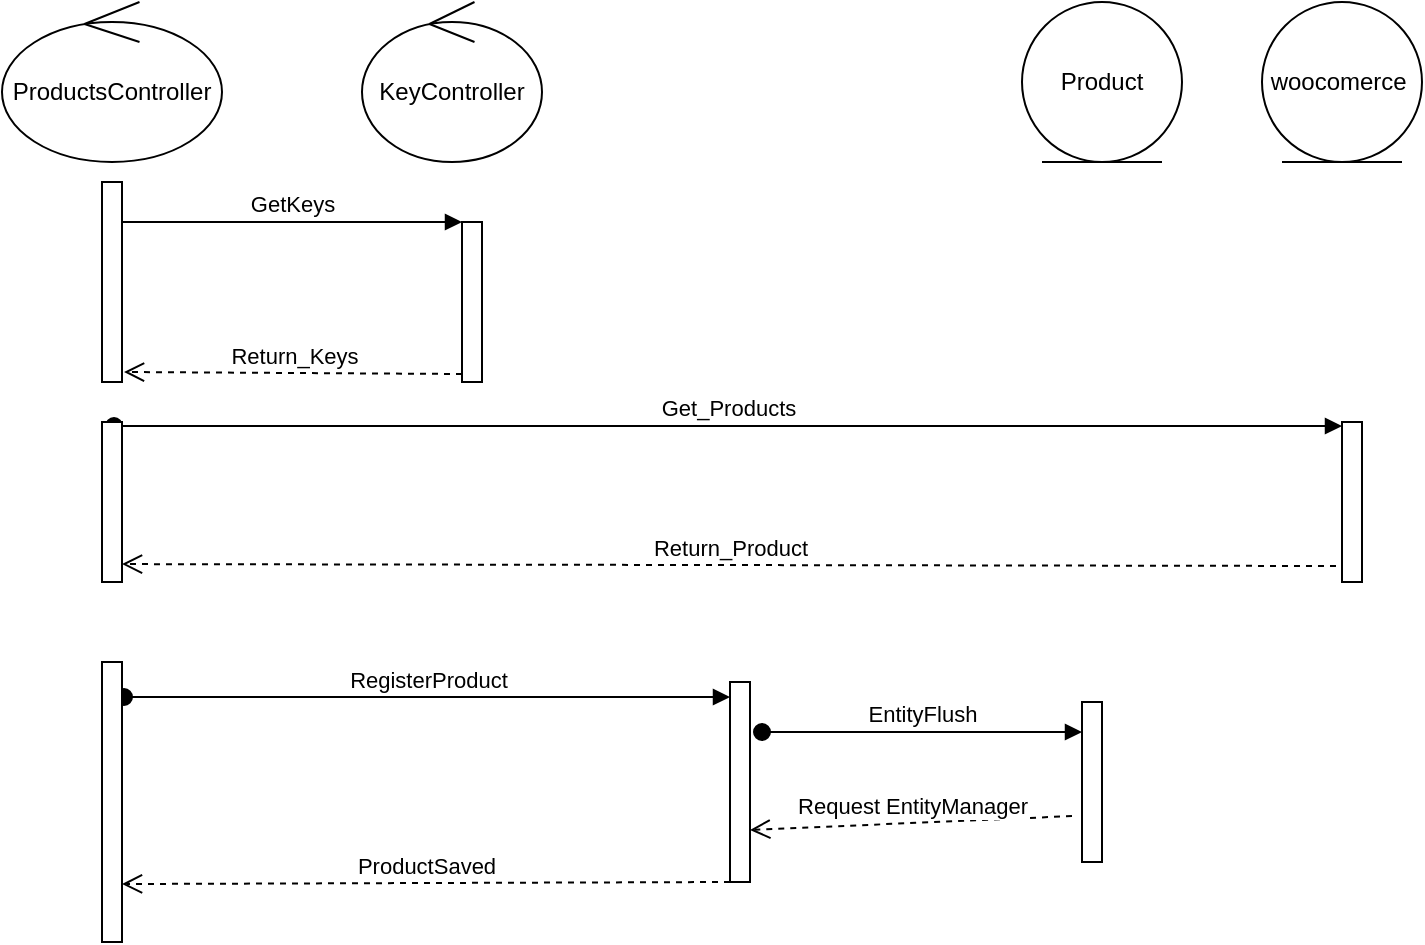 <mxfile>
    <diagram id="T-oYSzz95qMzqoszZU68" name="Página-1">
        <mxGraphModel dx="1172" dy="800" grid="1" gridSize="10" guides="1" tooltips="1" connect="1" arrows="1" fold="1" page="1" pageScale="1" pageWidth="827" pageHeight="1169" math="0" shadow="0">
            <root>
                <mxCell id="0"/>
                <mxCell id="1" parent="0"/>
                <mxCell id="2" value="ProductsController" style="ellipse;shape=umlControl;whiteSpace=wrap;html=1;" parent="1" vertex="1">
                    <mxGeometry x="40" y="40" width="110" height="80" as="geometry"/>
                </mxCell>
                <mxCell id="4" value="woocomerce&amp;nbsp;" style="ellipse;shape=umlEntity;whiteSpace=wrap;html=1;" parent="1" vertex="1">
                    <mxGeometry x="670" y="40" width="80" height="80" as="geometry"/>
                </mxCell>
                <mxCell id="5" value="KeyController" style="ellipse;shape=umlControl;whiteSpace=wrap;html=1;" parent="1" vertex="1">
                    <mxGeometry x="220" y="40" width="90" height="80" as="geometry"/>
                </mxCell>
                <mxCell id="7" value="" style="html=1;points=[];perimeter=orthogonalPerimeter;" parent="1" vertex="1">
                    <mxGeometry x="90" y="130" width="10" height="100" as="geometry"/>
                </mxCell>
                <mxCell id="8" value="" style="html=1;points=[];perimeter=orthogonalPerimeter;" parent="1" vertex="1">
                    <mxGeometry x="270" y="150" width="10" height="80" as="geometry"/>
                </mxCell>
                <mxCell id="9" value="GetKeys" style="html=1;verticalAlign=bottom;endArrow=block;entryX=0;entryY=0;" parent="1" source="7" target="8" edge="1">
                    <mxGeometry relative="1" as="geometry">
                        <mxPoint x="200" y="150" as="sourcePoint"/>
                    </mxGeometry>
                </mxCell>
                <mxCell id="10" value="Return_Keys" style="html=1;verticalAlign=bottom;endArrow=open;dashed=1;endSize=8;exitX=0;exitY=0.95;entryX=1.1;entryY=0.95;entryDx=0;entryDy=0;entryPerimeter=0;" parent="1" source="8" target="7" edge="1">
                    <mxGeometry relative="1" as="geometry">
                        <mxPoint x="200" y="226" as="targetPoint"/>
                    </mxGeometry>
                </mxCell>
                <mxCell id="11" value="" style="html=1;points=[];perimeter=orthogonalPerimeter;" parent="1" vertex="1">
                    <mxGeometry x="710" y="250" width="10" height="80" as="geometry"/>
                </mxCell>
                <mxCell id="12" value="Get_Products" style="html=1;verticalAlign=bottom;startArrow=oval;endArrow=block;startSize=8;exitX=0.6;exitY=0.025;exitDx=0;exitDy=0;exitPerimeter=0;" parent="1" source="13" target="11" edge="1">
                    <mxGeometry relative="1" as="geometry">
                        <mxPoint x="650" y="250" as="sourcePoint"/>
                    </mxGeometry>
                </mxCell>
                <mxCell id="13" value="" style="html=1;points=[];perimeter=orthogonalPerimeter;" parent="1" vertex="1">
                    <mxGeometry x="90" y="250" width="10" height="80" as="geometry"/>
                </mxCell>
                <mxCell id="15" value="Return_Product" style="html=1;verticalAlign=bottom;endArrow=open;dashed=1;endSize=8;exitX=-0.3;exitY=0.9;exitDx=0;exitDy=0;exitPerimeter=0;entryX=1;entryY=0.888;entryDx=0;entryDy=0;entryPerimeter=0;" parent="1" source="11" target="13" edge="1">
                    <mxGeometry relative="1" as="geometry">
                        <mxPoint x="400" y="320" as="sourcePoint"/>
                        <mxPoint x="320" y="320" as="targetPoint"/>
                    </mxGeometry>
                </mxCell>
                <mxCell id="23" value="Product" style="ellipse;shape=umlEntity;whiteSpace=wrap;html=1;" parent="1" vertex="1">
                    <mxGeometry x="550" y="40" width="80" height="80" as="geometry"/>
                </mxCell>
                <mxCell id="24" value="" style="html=1;points=[];perimeter=orthogonalPerimeter;" parent="1" vertex="1">
                    <mxGeometry x="404" y="380" width="10" height="100" as="geometry"/>
                </mxCell>
                <mxCell id="25" value="RegisterProduct" style="html=1;verticalAlign=bottom;startArrow=oval;endArrow=block;startSize=8;exitX=1.1;exitY=0.125;exitDx=0;exitDy=0;exitPerimeter=0;" parent="1" source="26" target="24" edge="1">
                    <mxGeometry relative="1" as="geometry">
                        <mxPoint x="344" y="380" as="sourcePoint"/>
                    </mxGeometry>
                </mxCell>
                <mxCell id="26" value="" style="html=1;points=[];perimeter=orthogonalPerimeter;" parent="1" vertex="1">
                    <mxGeometry x="90" y="370" width="10" height="140" as="geometry"/>
                </mxCell>
                <mxCell id="27" value="" style="html=1;points=[];perimeter=orthogonalPerimeter;" parent="1" vertex="1">
                    <mxGeometry x="580" y="390" width="10" height="80" as="geometry"/>
                </mxCell>
                <mxCell id="28" value="EntityFlush" style="html=1;verticalAlign=bottom;startArrow=oval;endArrow=block;startSize=8;exitX=1.6;exitY=0.25;exitDx=0;exitDy=0;exitPerimeter=0;" parent="1" source="24" target="27" edge="1">
                    <mxGeometry relative="1" as="geometry">
                        <mxPoint x="520" y="390" as="sourcePoint"/>
                    </mxGeometry>
                </mxCell>
                <mxCell id="30" value="Request EntityManager" style="html=1;verticalAlign=bottom;endArrow=open;dashed=1;endSize=8;exitX=-0.5;exitY=0.713;exitDx=0;exitDy=0;exitPerimeter=0;entryX=1;entryY=0.74;entryDx=0;entryDy=0;entryPerimeter=0;" parent="1" source="27" target="24" edge="1">
                    <mxGeometry relative="1" as="geometry">
                        <mxPoint x="571" y="450" as="sourcePoint"/>
                        <mxPoint x="491" y="450" as="targetPoint"/>
                    </mxGeometry>
                </mxCell>
                <mxCell id="31" value="ProductSaved" style="html=1;verticalAlign=bottom;endArrow=open;dashed=1;endSize=8;entryX=1;entryY=0.793;entryDx=0;entryDy=0;entryPerimeter=0;" parent="1" source="24" target="26" edge="1">
                    <mxGeometry x="-0.001" relative="1" as="geometry">
                        <mxPoint x="380" y="460" as="sourcePoint"/>
                        <mxPoint x="300" y="460" as="targetPoint"/>
                        <mxPoint as="offset"/>
                    </mxGeometry>
                </mxCell>
            </root>
        </mxGraphModel>
    </diagram>
</mxfile>